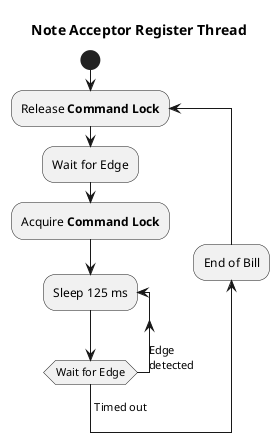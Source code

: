 @startuml
skinparam linetype ortho
title: Note Acceptor Register Thread
start
repeat :Release **Command Lock**;
:Wait for Edge;
:Acquire **Command Lock**;
backward :End of Bill;
    repeat :Sleep 125 ms;
    ':Release **Command Lock**;
    repeat while (Wait for Edge) is (    Edge\n    detected) not (\nTimed out)
@enduml